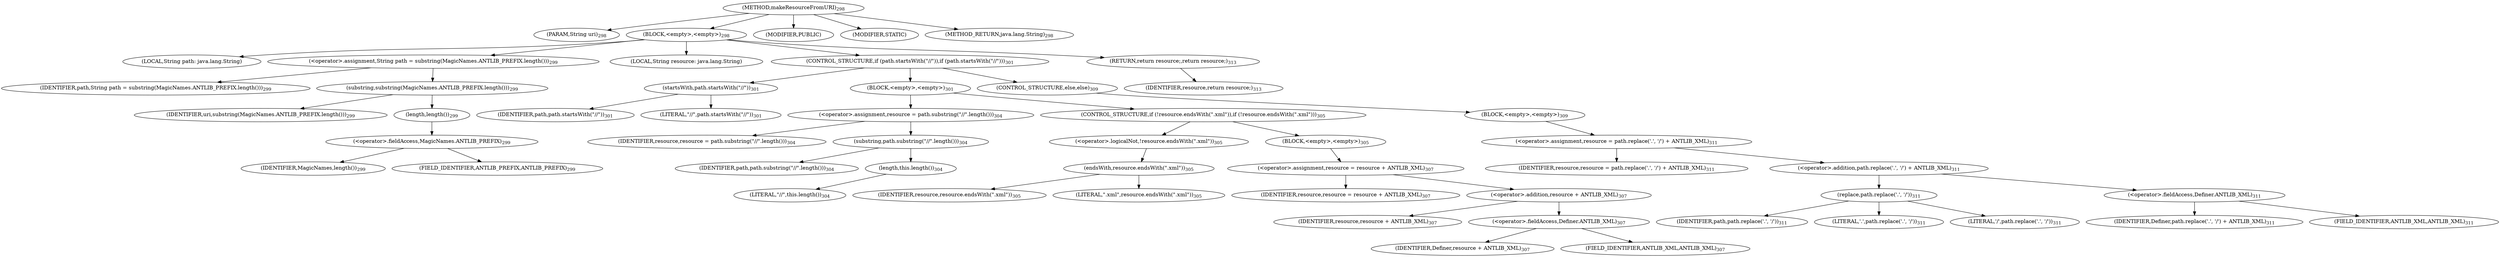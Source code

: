 digraph "makeResourceFromURI" {  
"623" [label = <(METHOD,makeResourceFromURI)<SUB>298</SUB>> ]
"624" [label = <(PARAM,String uri)<SUB>298</SUB>> ]
"625" [label = <(BLOCK,&lt;empty&gt;,&lt;empty&gt;)<SUB>298</SUB>> ]
"626" [label = <(LOCAL,String path: java.lang.String)> ]
"627" [label = <(&lt;operator&gt;.assignment,String path = substring(MagicNames.ANTLIB_PREFIX.length()))<SUB>299</SUB>> ]
"628" [label = <(IDENTIFIER,path,String path = substring(MagicNames.ANTLIB_PREFIX.length()))<SUB>299</SUB>> ]
"629" [label = <(substring,substring(MagicNames.ANTLIB_PREFIX.length()))<SUB>299</SUB>> ]
"630" [label = <(IDENTIFIER,uri,substring(MagicNames.ANTLIB_PREFIX.length()))<SUB>299</SUB>> ]
"631" [label = <(length,length())<SUB>299</SUB>> ]
"632" [label = <(&lt;operator&gt;.fieldAccess,MagicNames.ANTLIB_PREFIX)<SUB>299</SUB>> ]
"633" [label = <(IDENTIFIER,MagicNames,length())<SUB>299</SUB>> ]
"634" [label = <(FIELD_IDENTIFIER,ANTLIB_PREFIX,ANTLIB_PREFIX)<SUB>299</SUB>> ]
"635" [label = <(LOCAL,String resource: java.lang.String)> ]
"636" [label = <(CONTROL_STRUCTURE,if (path.startsWith(&quot;//&quot;)),if (path.startsWith(&quot;//&quot;)))<SUB>301</SUB>> ]
"637" [label = <(startsWith,path.startsWith(&quot;//&quot;))<SUB>301</SUB>> ]
"638" [label = <(IDENTIFIER,path,path.startsWith(&quot;//&quot;))<SUB>301</SUB>> ]
"639" [label = <(LITERAL,&quot;//&quot;,path.startsWith(&quot;//&quot;))<SUB>301</SUB>> ]
"640" [label = <(BLOCK,&lt;empty&gt;,&lt;empty&gt;)<SUB>301</SUB>> ]
"641" [label = <(&lt;operator&gt;.assignment,resource = path.substring(&quot;//&quot;.length()))<SUB>304</SUB>> ]
"642" [label = <(IDENTIFIER,resource,resource = path.substring(&quot;//&quot;.length()))<SUB>304</SUB>> ]
"643" [label = <(substring,path.substring(&quot;//&quot;.length()))<SUB>304</SUB>> ]
"644" [label = <(IDENTIFIER,path,path.substring(&quot;//&quot;.length()))<SUB>304</SUB>> ]
"645" [label = <(length,this.length())<SUB>304</SUB>> ]
"646" [label = <(LITERAL,&quot;//&quot;,this.length())<SUB>304</SUB>> ]
"647" [label = <(CONTROL_STRUCTURE,if (!resource.endsWith(&quot;.xml&quot;)),if (!resource.endsWith(&quot;.xml&quot;)))<SUB>305</SUB>> ]
"648" [label = <(&lt;operator&gt;.logicalNot,!resource.endsWith(&quot;.xml&quot;))<SUB>305</SUB>> ]
"649" [label = <(endsWith,resource.endsWith(&quot;.xml&quot;))<SUB>305</SUB>> ]
"650" [label = <(IDENTIFIER,resource,resource.endsWith(&quot;.xml&quot;))<SUB>305</SUB>> ]
"651" [label = <(LITERAL,&quot;.xml&quot;,resource.endsWith(&quot;.xml&quot;))<SUB>305</SUB>> ]
"652" [label = <(BLOCK,&lt;empty&gt;,&lt;empty&gt;)<SUB>305</SUB>> ]
"653" [label = <(&lt;operator&gt;.assignment,resource = resource + ANTLIB_XML)<SUB>307</SUB>> ]
"654" [label = <(IDENTIFIER,resource,resource = resource + ANTLIB_XML)<SUB>307</SUB>> ]
"655" [label = <(&lt;operator&gt;.addition,resource + ANTLIB_XML)<SUB>307</SUB>> ]
"656" [label = <(IDENTIFIER,resource,resource + ANTLIB_XML)<SUB>307</SUB>> ]
"657" [label = <(&lt;operator&gt;.fieldAccess,Definer.ANTLIB_XML)<SUB>307</SUB>> ]
"658" [label = <(IDENTIFIER,Definer,resource + ANTLIB_XML)<SUB>307</SUB>> ]
"659" [label = <(FIELD_IDENTIFIER,ANTLIB_XML,ANTLIB_XML)<SUB>307</SUB>> ]
"660" [label = <(CONTROL_STRUCTURE,else,else)<SUB>309</SUB>> ]
"661" [label = <(BLOCK,&lt;empty&gt;,&lt;empty&gt;)<SUB>309</SUB>> ]
"662" [label = <(&lt;operator&gt;.assignment,resource = path.replace('.', '/') + ANTLIB_XML)<SUB>311</SUB>> ]
"663" [label = <(IDENTIFIER,resource,resource = path.replace('.', '/') + ANTLIB_XML)<SUB>311</SUB>> ]
"664" [label = <(&lt;operator&gt;.addition,path.replace('.', '/') + ANTLIB_XML)<SUB>311</SUB>> ]
"665" [label = <(replace,path.replace('.', '/'))<SUB>311</SUB>> ]
"666" [label = <(IDENTIFIER,path,path.replace('.', '/'))<SUB>311</SUB>> ]
"667" [label = <(LITERAL,'.',path.replace('.', '/'))<SUB>311</SUB>> ]
"668" [label = <(LITERAL,'/',path.replace('.', '/'))<SUB>311</SUB>> ]
"669" [label = <(&lt;operator&gt;.fieldAccess,Definer.ANTLIB_XML)<SUB>311</SUB>> ]
"670" [label = <(IDENTIFIER,Definer,path.replace('.', '/') + ANTLIB_XML)<SUB>311</SUB>> ]
"671" [label = <(FIELD_IDENTIFIER,ANTLIB_XML,ANTLIB_XML)<SUB>311</SUB>> ]
"672" [label = <(RETURN,return resource;,return resource;)<SUB>313</SUB>> ]
"673" [label = <(IDENTIFIER,resource,return resource;)<SUB>313</SUB>> ]
"674" [label = <(MODIFIER,PUBLIC)> ]
"675" [label = <(MODIFIER,STATIC)> ]
"676" [label = <(METHOD_RETURN,java.lang.String)<SUB>298</SUB>> ]
  "623" -> "624" 
  "623" -> "625" 
  "623" -> "674" 
  "623" -> "675" 
  "623" -> "676" 
  "625" -> "626" 
  "625" -> "627" 
  "625" -> "635" 
  "625" -> "636" 
  "625" -> "672" 
  "627" -> "628" 
  "627" -> "629" 
  "629" -> "630" 
  "629" -> "631" 
  "631" -> "632" 
  "632" -> "633" 
  "632" -> "634" 
  "636" -> "637" 
  "636" -> "640" 
  "636" -> "660" 
  "637" -> "638" 
  "637" -> "639" 
  "640" -> "641" 
  "640" -> "647" 
  "641" -> "642" 
  "641" -> "643" 
  "643" -> "644" 
  "643" -> "645" 
  "645" -> "646" 
  "647" -> "648" 
  "647" -> "652" 
  "648" -> "649" 
  "649" -> "650" 
  "649" -> "651" 
  "652" -> "653" 
  "653" -> "654" 
  "653" -> "655" 
  "655" -> "656" 
  "655" -> "657" 
  "657" -> "658" 
  "657" -> "659" 
  "660" -> "661" 
  "661" -> "662" 
  "662" -> "663" 
  "662" -> "664" 
  "664" -> "665" 
  "664" -> "669" 
  "665" -> "666" 
  "665" -> "667" 
  "665" -> "668" 
  "669" -> "670" 
  "669" -> "671" 
  "672" -> "673" 
}

